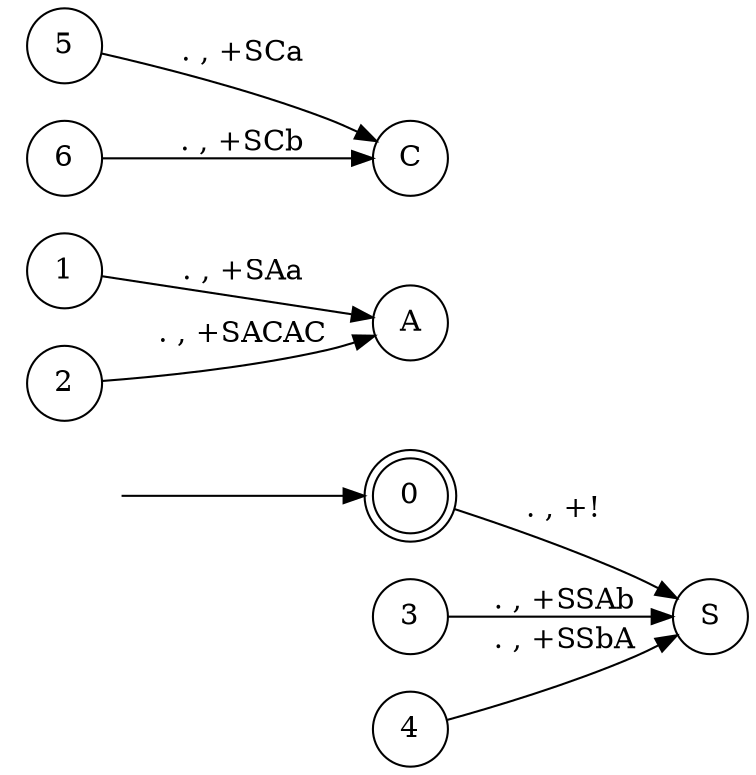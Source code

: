 digraph pda {
rankdir = LR;
hidden [shape = plaintext, label = ""];
node [shape = doublecircle];
0;
node [shape = circle];
hidden -> 0;
0 -> S [label = ". , +!"];
1 -> A [label = ". , +SAa"];
2 -> A [label = ". , +SACAC"];
3 -> S [label = ". , +SSAb"];
4 -> S [label = ". , +SSbA"];
5 -> C [label = ". , +SCa"];
6 -> C [label = ". , +SCb"];
}
